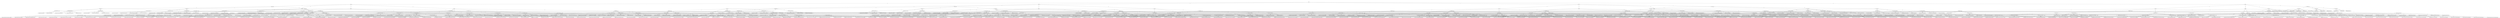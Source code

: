 digraph G {
 0[label="{}"];
 0 -> 1[label="a"];
 0 -> 2[label="b"];
 0 -> 3[label="c"];
 0 -> 4[label="d"];
 1[label="{[a]}"];
 1 -> 5[label="a"];
 1 -> 6[label="b"];
 1 -> 7[label="c"];
 1 -> 8[label="d"];
 2[label="{[b]}"];
 2 -> 9[label="a"];
 2 -> 10[label="b"];
 2 -> 11[label="c"];
 2 -> 12[label="d"];
 3[label="{[c]}"];
 3 -> 16[label="d"];
 3 -> 13[label="a"];
 3 -> 14[label="b"];
 3 -> 15[label="c"];
 4[label="{[d]}"];
 4 -> 17[label="a"];
 4 -> 18[label="b"];
 4 -> 19[label="c"];
 4 -> 20[label="d"];
 5[label="{[a, a]}"];
 5 -> 5[label="a"];
 5 -> 21[label="b"];
 5 -> 22[label="c"];
 5 -> 23[label="d"];
 6[label="{[a, b]}"];
 6 -> 24[label="a"];
 6 -> 25[label="b"];
 6 -> 26[label="c"];
 6 -> 27[label="d"];
 7[label="{[a, c]}"];
 7 -> 28[label="a"];
 7 -> 29[label="b"];
 7 -> 30[label="c"];
 7 -> 31[label="d"];
 8[label="{[a, d]}"];
 8 -> 32[label="a"];
 8 -> 33[label="b"];
 8 -> 34[label="c"];
 8 -> 35[label="d"];
 9[label="{[b, a]}"];
 9 -> 36[label="a"];
 9 -> 37[label="b"];
 9 -> 38[label="c"];
 9 -> 39[label="d"];
 10[label="{[b, b]}"];
 10 -> 40[label="a"];
 10 -> 41[label="c"];
 10 -> 10[label="b"];
 10 -> 42[label="d"];
 11[label="{[b, c]}"];
 11 -> 43[label="a"];
 11 -> 44[label="b"];
 11 -> 45[label="c"];
 11 -> 46[label="d"];
 12[label="{[b, d]}"];
 12 -> 48[label="b"];
 12 -> 49[label="c"];
 12 -> 50[label="d"];
 12 -> 47[label="a"];
 13[label="{[c, a]}"];
 13 -> 51[label="a"];
 13 -> 52[label="b"];
 13 -> 53[label="c"];
 13 -> 54[label="d"];
 14[label="{[c, b]}"];
 14 -> 55[label="a"];
 14 -> 56[label="b"];
 14 -> 57[label="c"];
 14 -> 58[label="d"];
 15[label="{[c, c]}"];
 15 -> 59[label="a"];
 15 -> 60[label="b"];
 15 -> 61[label="d"];
 15 -> 15[label="c"];
 16[label="{[c, d]}"];
 16 -> 64[label="c"];
 16 -> 65[label="d"];
 16 -> 62[label="a"];
 16 -> 63[label="b"];
 17[label="{[d, a]}"];
 17 -> 66[label="a"];
 17 -> 67[label="b"];
 17 -> 68[label="c"];
 17 -> 69[label="d"];
 18[label="{[d, b]}"];
 18 -> 70[label="a"];
 18 -> 71[label="b"];
 18 -> 72[label="c"];
 18 -> 73[label="d"];
 19[label="{[d, c]}"];
 19 -> 74[label="a"];
 19 -> 75[label="b"];
 19 -> 76[label="c"];
 19 -> 77[label="d"];
 20[label="{[d, d]}"];
 20 -> 80[label="c"];
 20 -> 20[label="d"];
 20 -> 78[label="a"];
 20 -> 79[label="b"];
 21[label="{[a, a],[a, b]}"];
 21 -> 81[label="b"];
 21 -> 82[label="c"];
 21 -> 83[label="d"];
 21 -> 24[label="a"];
 22[label="{[a, a],[a, c]}"];
 22 -> 84[label="b"];
 22 -> 85[label="c"];
 22 -> 86[label="d"];
 22 -> 28[label="a"];
 23[label="{[a, a],[a, d]}"];
 23 -> 32[label="a"];
 23 -> 87[label="b"];
 23 -> 88[label="c"];
 23 -> 89[label="d"];
 24[label="{[a, b],[a, a],[b, a]}"];
 24 -> 24[label="a"];
 24 -> 90[label="b"];
 24 -> 91[label="c"];
 24 -> 92[label="d"];
 25[label="{[a, b],[b, b]}"];
 25 -> 25[label="b"];
 25 -> 90[label="a"];
 25 -> 93[label="c"];
 25 -> 94[label="d"];
 26[label="{[a, b],[a, c],[b, c]}"];
 26 -> 96[label="b"];
 26 -> 97[label="c"];
 26 -> 98[label="d"];
 26 -> 95[label="a"];
 27[label="{[a, b],[a, d],[b, d]}"];
 27 -> 99[label="a"];
 27 -> 100[label="b"];
 27 -> 101[label="c"];
 27 -> 102[label="d"];
 28[label="{[a, c],[a, a],[c, a]}"];
 28 -> 103[label="b"];
 28 -> 104[label="c"];
 28 -> 105[label="d"];
 28 -> 28[label="a"];
 29[label="{[a, c],[a, b],[c, b]}"];
 29 -> 106[label="a"];
 29 -> 107[label="b"];
 29 -> 108[label="c"];
 29 -> 109[label="d"];
 30[label="{[a, c],[c, c]}"];
 30 -> 104[label="a"];
 30 -> 110[label="b"];
 30 -> 30[label="c"];
 30 -> 111[label="d"];
 31[label="{[a, c],[a, d],[c, d]}"];
 31 -> 112[label="a"];
 31 -> 113[label="b"];
 31 -> 114[label="c"];
 31 -> 115[label="d"];
 32[label="{[a, d],[a, a],[d, a]}"];
 32 -> 32[label="a"];
 32 -> 116[label="b"];
 32 -> 117[label="c"];
 32 -> 118[label="d"];
 33[label="{[a, d],[a, b],[d, b]}"];
 33 -> 119[label="a"];
 33 -> 120[label="b"];
 33 -> 121[label="c"];
 33 -> 122[label="d"];
 34[label="{[a, d],[a, c],[d, c]}"];
 34 -> 123[label="a"];
 34 -> 124[label="b"];
 34 -> 125[label="c"];
 34 -> 126[label="d"];
 35[label="{[a, d],[d, d]}"];
 35 -> 128[label="c"];
 35 -> 35[label="d"];
 35 -> 118[label="a"];
 35 -> 127[label="b"];
 36[label="{[b, a],[a, a]}"];
 36 -> 129[label="c"];
 36 -> 130[label="d"];
 36 -> 36[label="a"];
 36 -> 90[label="b"];
 37[label="{[b, a],[b, b],[a, b]}"];
 37 -> 131[label="c"];
 37 -> 132[label="d"];
 37 -> 37[label="b"];
 37 -> 90[label="a"];
 38[label="{[b, a],[b, c],[a, c]}"];
 38 -> 133[label="a"];
 38 -> 134[label="b"];
 38 -> 135[label="c"];
 38 -> 136[label="d"];
 39[label="{[b, a],[b, d],[a, d]}"];
 39 -> 137[label="a"];
 39 -> 138[label="b"];
 39 -> 139[label="c"];
 39 -> 140[label="d"];
 40[label="{[b, b],[b, a]}"];
 40 -> 37[label="b"];
 40 -> 141[label="a"];
 40 -> 142[label="c"];
 40 -> 143[label="d"];
 41[label="{[b, b],[b, c]}"];
 41 -> 144[label="a"];
 41 -> 145[label="c"];
 41 -> 146[label="d"];
 41 -> 44[label="b"];
 42[label="{[b, b],[b, d]}"];
 42 -> 48[label="b"];
 42 -> 147[label="a"];
 42 -> 148[label="c"];
 42 -> 149[label="d"];
 43[label="{[b, c],[b, a],[c, a]}"];
 43 -> 150[label="a"];
 43 -> 151[label="b"];
 43 -> 152[label="c"];
 43 -> 153[label="d"];
 44[label="{[b, c],[b, b],[c, b]}"];
 44 -> 154[label="a"];
 44 -> 155[label="c"];
 44 -> 44[label="b"];
 44 -> 156[label="d"];
 45[label="{[b, c],[c, c]}"];
 45 -> 155[label="b"];
 45 -> 157[label="a"];
 45 -> 45[label="c"];
 45 -> 158[label="d"];
 46[label="{[b, c],[b, d],[c, d]}"];
 46 -> 160[label="b"];
 46 -> 161[label="c"];
 46 -> 162[label="d"];
 46 -> 159[label="a"];
 47[label="{[b, d],[b, a],[d, a]}"];
 47 -> 163[label="a"];
 47 -> 164[label="b"];
 47 -> 165[label="c"];
 47 -> 166[label="d"];
 48[label="{[b, d],[b, b],[d, b]}"];
 48 -> 48[label="b"];
 48 -> 167[label="a"];
 48 -> 168[label="c"];
 48 -> 169[label="d"];
 49[label="{[b, d],[b, c],[d, c]}"];
 49 -> 170[label="a"];
 49 -> 171[label="b"];
 49 -> 172[label="c"];
 49 -> 173[label="d"];
 50[label="{[b, d],[d, d]}"];
 50 -> 50[label="d"];
 50 -> 169[label="b"];
 50 -> 174[label="a"];
 50 -> 175[label="c"];
 51[label="{[c, a],[a, a]}"];
 51 -> 176[label="b"];
 51 -> 177[label="d"];
 51 -> 51[label="a"];
 51 -> 104[label="c"];
 52[label="{[c, a],[c, b],[a, b]}"];
 52 -> 178[label="a"];
 52 -> 179[label="b"];
 52 -> 180[label="c"];
 52 -> 181[label="d"];
 53[label="{[c, a],[c, c],[a, c]}"];
 53 -> 53[label="c"];
 53 -> 182[label="b"];
 53 -> 183[label="d"];
 53 -> 104[label="a"];
 54[label="{[c, a],[c, d],[a, d]}"];
 54 -> 184[label="a"];
 54 -> 185[label="b"];
 54 -> 186[label="c"];
 54 -> 187[label="d"];
 55[label="{[c, b],[c, a],[b, a]}"];
 55 -> 188[label="a"];
 55 -> 189[label="b"];
 55 -> 190[label="c"];
 55 -> 191[label="d"];
 56[label="{[c, b],[b, b]}"];
 56 -> 192[label="a"];
 56 -> 193[label="d"];
 56 -> 56[label="b"];
 56 -> 155[label="c"];
 57[label="{[c, b],[c, c],[b, c]}"];
 57 -> 194[label="a"];
 57 -> 195[label="d"];
 57 -> 57[label="c"];
 57 -> 155[label="b"];
 58[label="{[c, b],[c, d],[b, d]}"];
 58 -> 196[label="a"];
 58 -> 197[label="b"];
 58 -> 198[label="c"];
 58 -> 199[label="d"];
 59[label="{[c, c],[c, a]}"];
 59 -> 53[label="c"];
 59 -> 200[label="a"];
 59 -> 201[label="b"];
 59 -> 202[label="d"];
 60[label="{[c, c],[c, b]}"];
 60 -> 57[label="c"];
 60 -> 203[label="a"];
 60 -> 204[label="b"];
 60 -> 205[label="d"];
 61[label="{[c, c],[c, d]}"];
 61 -> 64[label="c"];
 61 -> 208[label="d"];
 61 -> 206[label="a"];
 61 -> 207[label="b"];
 62[label="{[c, d],[c, a],[d, a]}"];
 62 -> 209[label="a"];
 62 -> 210[label="b"];
 62 -> 211[label="c"];
 62 -> 212[label="d"];
 63[label="{[c, d],[c, b],[d, b]}"];
 63 -> 213[label="a"];
 63 -> 214[label="b"];
 63 -> 215[label="c"];
 63 -> 216[label="d"];
 64[label="{[c, d],[c, c],[d, c]}"];
 64 -> 64[label="c"];
 64 -> 217[label="a"];
 64 -> 218[label="b"];
 64 -> 219[label="d"];
 65[label="{[c, d],[d, d]}"];
 65 -> 65[label="d"];
 65 -> 219[label="c"];
 65 -> 220[label="a"];
 65 -> 221[label="b"];
 66[label="{[d, a],[a, a]}"];
 66 -> 66[label="a"];
 66 -> 118[label="d"];
 66 -> 222[label="b"];
 66 -> 223[label="c"];
 67[label="{[d, a],[d, b],[a, b]}"];
 67 -> 224[label="a"];
 67 -> 225[label="b"];
 67 -> 226[label="c"];
 67 -> 227[label="d"];
 68[label="{[d, a],[d, c],[a, c]}"];
 68 -> 228[label="a"];
 68 -> 229[label="b"];
 68 -> 230[label="c"];
 68 -> 231[label="d"];
 69[label="{[d, a],[d, d],[a, d]}"];
 69 -> 69[label="d"];
 69 -> 118[label="a"];
 69 -> 232[label="b"];
 69 -> 233[label="c"];
 70[label="{[d, b],[d, a],[b, a]}"];
 70 -> 234[label="a"];
 70 -> 235[label="b"];
 70 -> 236[label="c"];
 70 -> 237[label="d"];
 71[label="{[d, b],[b, b]}"];
 71 -> 71[label="b"];
 71 -> 169[label="d"];
 71 -> 238[label="a"];
 71 -> 239[label="c"];
 72[label="{[d, b],[d, c],[b, c]}"];
 72 -> 240[label="a"];
 72 -> 241[label="b"];
 72 -> 242[label="c"];
 72 -> 243[label="d"];
 73[label="{[d, b],[d, d],[b, d]}"];
 73 -> 244[label="a"];
 73 -> 245[label="c"];
 73 -> 169[label="b"];
 73 -> 73[label="d"];
 74[label="{[d, c],[d, a],[c, a]}"];
 74 -> 246[label="a"];
 74 -> 247[label="b"];
 74 -> 248[label="c"];
 74 -> 249[label="d"];
 75[label="{[d, c],[d, b],[c, b]}"];
 75 -> 250[label="a"];
 75 -> 251[label="b"];
 75 -> 252[label="c"];
 75 -> 253[label="d"];
 76[label="{[d, c],[c, c]}"];
 76 -> 219[label="d"];
 76 -> 76[label="c"];
 76 -> 254[label="a"];
 76 -> 255[label="b"];
 77[label="{[d, c],[d, d],[c, d]}"];
 77 -> 256[label="a"];
 77 -> 257[label="b"];
 77 -> 219[label="c"];
 77 -> 77[label="d"];
 78[label="{[d, d],[d, a]}"];
 78 -> 258[label="a"];
 78 -> 259[label="b"];
 78 -> 260[label="c"];
 78 -> 69[label="d"];
 79[label="{[d, d],[d, b]}"];
 79 -> 261[label="a"];
 79 -> 262[label="b"];
 79 -> 263[label="c"];
 79 -> 73[label="d"];
 80[label="{[d, d],[d, c]}"];
 80 -> 264[label="a"];
 80 -> 265[label="b"];
 80 -> 266[label="c"];
 80 -> 77[label="d"];
 81[label="{[a, a],[a, b],[b, b]}"];
 81 -> 81[label="b"];
 81 -> 90[label="a"];
 81 -> 267[label="c"];
 81 -> 268[label="d"];
 82[label="{[a, a],[a, b],[a, c],[b, c]}"];
 82 -> 269[label="b"];
 82 -> 270[label="c"];
 82 -> 95[label="a"];
 82 -> 271[label="d"];
 83[label="{[a, a],[a, b],[a, d],[b, d]}"];
 83 -> 272[label="b"];
 83 -> 273[label="c"];
 83 -> 274[label="d"];
 83 -> 99[label="a"];
 84[label="{[a, a],[a, c],[a, b],[c, b]}"];
 84 -> 275[label="b"];
 84 -> 276[label="c"];
 84 -> 277[label="d"];
 84 -> 106[label="a"];
 85[label="{[a, a],[a, c],[c, c]}"];
 85 -> 85[label="c"];
 85 -> 278[label="b"];
 85 -> 279[label="d"];
 85 -> 104[label="a"];
 86[label="{[a, a],[a, c],[a, d],[c, d]}"];
 86 -> 112[label="a"];
 86 -> 280[label="b"];
 86 -> 281[label="c"];
 86 -> 282[label="d"];
 87[label="{[a, a],[a, d],[a, b],[d, b]}"];
 87 -> 119[label="a"];
 87 -> 283[label="b"];
 87 -> 284[label="c"];
 87 -> 285[label="d"];
 88[label="{[a, a],[a, d],[a, c],[d, c]}"];
 88 -> 288[label="d"];
 88 -> 123[label="a"];
 88 -> 286[label="b"];
 88 -> 287[label="c"];
 89[label="{[a, a],[a, d],[d, d]}"];
 89 -> 289[label="b"];
 89 -> 290[label="c"];
 89 -> 118[label="a"];
 89 -> 89[label="d"];
 90[label="{[a, b],[a, a],[b, a],[b, b]}"];
 90 -> 291[label="c"];
 90 -> 292[label="d"];
 90 -> 90[label="a,b"];
 91[label="{[a, b],[a, a],[a, c],[b, a],[b, c]}"];
 91 -> 293[label="b"];
 91 -> 294[label="c"];
 91 -> 295[label="d"];
 91 -> 95[label="a"];
 92[label="{[a, b],[a, a],[a, d],[b, a],[b, d]}"];
 92 -> 99[label="a"];
 92 -> 296[label="b"];
 92 -> 297[label="c"];
 92 -> 298[label="d"];
 93[label="{[a, b],[a, c],[b, b],[b, c]}"];
 93 -> 96[label="b"];
 93 -> 299[label="a"];
 93 -> 300[label="c"];
 93 -> 301[label="d"];
 94[label="{[a, b],[a, d],[b, b],[b, d]}"];
 94 -> 304[label="d"];
 94 -> 100[label="b"];
 94 -> 302[label="a"];
 94 -> 303[label="c"];
 95[label="{[a, b],[a, c],[a, a],[b, c],[b, a],[c, a]}"];
 95 -> 305[label="b"];
 95 -> 306[label="c"];
 95 -> 307[label="d"];
 95 -> 95[label="a"];
 96[label="{[a, b],[a, c],[b, c],[b, b],[c, b]}"];
 96 -> 96[label="b"];
 96 -> 305[label="a"];
 96 -> 308[label="c"];
 96 -> 309[label="d"];
 97[label="{[a, b],[a, c],[b, c],[c, c]}"];
 97 -> 97[label="c"];
 97 -> 306[label="a"];
 97 -> 308[label="b"];
 97 -> 310[label="d"];
 98[label="{[a, b],[a, c],[a, d],[b, c],[b, d],[c, d]}"];
 98 -> 311[label="a"];
 98 -> 312[label="b"];
 98 -> 313[label="c"];
 98 -> 314[label="d"];
 99[label="{[a, b],[a, d],[a, a],[b, d],[b, a],[d, a]}"];
 99 -> 99[label="a"];
 99 -> 315[label="b"];
 99 -> 316[label="c"];
 99 -> 317[label="d"];
 100[label="{[a, b],[a, d],[b, d],[b, b],[d, b]}"];
 100 -> 100[label="b"];
 100 -> 315[label="a"];
 100 -> 318[label="c"];
 100 -> 319[label="d"];
 101[label="{[a, b],[a, d],[a, c],[b, d],[b, c],[d, c]}"];
 101 -> 320[label="a"];
 101 -> 321[label="b"];
 101 -> 322[label="c"];
 101 -> 323[label="d"];
 102[label="{[a, b],[a, d],[b, d],[d, d]}"];
 102 -> 324[label="c"];
 102 -> 102[label="d"];
 102 -> 317[label="a"];
 102 -> 319[label="b"];
 103[label="{[a, c],[a, a],[a, b],[c, a],[c, b]}"];
 103 -> 325[label="b"];
 103 -> 326[label="c"];
 103 -> 327[label="d"];
 103 -> 106[label="a"];
 104[label="{[a, c],[a, a],[c, a],[c, c]}"];
 104 -> 104[label="a,c"];
 104 -> 328[label="b"];
 104 -> 329[label="d"];
 105[label="{[a, c],[a, a],[a, d],[c, a],[c, d]}"];
 105 -> 112[label="a"];
 105 -> 330[label="b"];
 105 -> 331[label="c"];
 105 -> 332[label="d"];
 106[label="{[a, c],[a, b],[a, a],[c, b],[c, a],[b, a]}"];
 106 -> 106[label="a"];
 106 -> 333[label="b"];
 106 -> 334[label="c"];
 106 -> 335[label="d"];
 107[label="{[a, c],[a, b],[c, b],[b, b]}"];
 107 -> 336[label="d"];
 107 -> 308[label="c"];
 107 -> 107[label="b"];
 107 -> 333[label="a"];
 108[label="{[a, c],[a, b],[c, b],[c, c],[b, c]}"];
 108 -> 337[label="d"];
 108 -> 308[label="b"];
 108 -> 108[label="c"];
 108 -> 334[label="a"];
 109[label="{[a, c],[a, b],[a, d],[c, b],[c, d],[b, d]}"];
 109 -> 338[label="a"];
 109 -> 339[label="b"];
 109 -> 340[label="c"];
 109 -> 341[label="d"];
 110[label="{[a, c],[a, b],[c, c],[c, b]}"];
 110 -> 342[label="a"];
 110 -> 343[label="b"];
 110 -> 344[label="d"];
 110 -> 108[label="c"];
 111[label="{[a, c],[a, d],[c, c],[c, d]}"];
 111 -> 114[label="c"];
 111 -> 345[label="a"];
 111 -> 346[label="b"];
 111 -> 347[label="d"];
 112[label="{[a, c],[a, d],[a, a],[c, d],[c, a],[d, a]}"];
 112 -> 112[label="a"];
 112 -> 348[label="b"];
 112 -> 349[label="c"];
 112 -> 350[label="d"];
 113[label="{[a, c],[a, d],[a, b],[c, d],[c, b],[d, b]}"];
 113 -> 352[label="b"];
 113 -> 353[label="c"];
 113 -> 354[label="d"];
 113 -> 351[label="a"];
 114[label="{[a, c],[a, d],[c, d],[c, c],[d, c]}"];
 114 -> 114[label="c"];
 114 -> 355[label="b"];
 114 -> 356[label="d"];
 114 -> 349[label="a"];
 115[label="{[a, c],[a, d],[c, d],[d, d]}"];
 115 -> 115[label="d"];
 115 -> 356[label="c"];
 115 -> 357[label="b"];
 115 -> 350[label="a"];
 116[label="{[a, d],[a, a],[a, b],[d, a],[d, b]}"];
 116 -> 358[label="b"];
 116 -> 119[label="a"];
 116 -> 359[label="c"];
 116 -> 360[label="d"];
 117[label="{[a, d],[a, a],[a, c],[d, a],[d, c]}"];
 117 -> 361[label="b"];
 117 -> 362[label="c"];
 117 -> 123[label="a"];
 117 -> 363[label="d"];
 118[label="{[a, d],[a, a],[d, a],[d, d]}"];
 118 -> 118[label="a,d"];
 118 -> 364[label="b"];
 118 -> 365[label="c"];
 119[label="{[a, d],[a, b],[a, a],[d, b],[d, a],[b, a]}"];
 119 -> 368[label="d"];
 119 -> 119[label="a"];
 119 -> 366[label="b"];
 119 -> 367[label="c"];
 120[label="{[a, d],[a, b],[d, b],[b, b]}"];
 120 -> 369[label="c"];
 120 -> 120[label="b"];
 120 -> 366[label="a"];
 120 -> 319[label="d"];
 121[label="{[a, d],[a, b],[a, c],[d, b],[d, c],[b, c]}"];
 121 -> 370[label="a"];
 121 -> 371[label="b"];
 121 -> 372[label="c"];
 121 -> 373[label="d"];
 122[label="{[a, d],[a, b],[d, b],[d, d],[b, d]}"];
 122 -> 368[label="a"];
 122 -> 374[label="c"];
 122 -> 122[label="d"];
 122 -> 319[label="b"];
 123[label="{[a, d],[a, c],[a, a],[d, c],[d, a],[c, a]}"];
 123 -> 375[label="b"];
 123 -> 376[label="c"];
 123 -> 377[label="d"];
 123 -> 123[label="a"];
 124[label="{[a, d],[a, c],[a, b],[d, c],[d, b],[c, b]}"];
 124 -> 378[label="a"];
 124 -> 379[label="b"];
 124 -> 380[label="c"];
 124 -> 381[label="d"];
 125[label="{[a, d],[a, c],[d, c],[c, c]}"];
 125 -> 356[label="d"];
 125 -> 376[label="a"];
 125 -> 125[label="c"];
 125 -> 382[label="b"];
 126[label="{[a, d],[a, c],[d, c],[d, d],[c, d]}"];
 126 -> 356[label="c"];
 126 -> 377[label="a"];
 126 -> 126[label="d"];
 126 -> 383[label="b"];
 127[label="{[a, d],[a, b],[d, d],[d, b]}"];
 127 -> 384[label="a"];
 127 -> 385[label="b"];
 127 -> 386[label="c"];
 127 -> 122[label="d"];
 128[label="{[a, d],[a, c],[d, d],[d, c]}"];
 128 -> 387[label="a"];
 128 -> 388[label="b"];
 128 -> 389[label="c"];
 128 -> 126[label="d"];
 129[label="{[b, a],[b, c],[a, a],[a, c]}"];
 129 -> 133[label="a"];
 129 -> 293[label="b"];
 129 -> 390[label="c"];
 129 -> 391[label="d"];
 130[label="{[b, a],[b, d],[a, a],[a, d]}"];
 130 -> 296[label="b"];
 130 -> 392[label="c"];
 130 -> 137[label="a"];
 130 -> 393[label="d"];
 131[label="{[b, a],[b, b],[b, c],[a, b],[a, c]}"];
 131 -> 134[label="b"];
 131 -> 394[label="c"];
 131 -> 299[label="a"];
 131 -> 395[label="d"];
 132[label="{[b, a],[b, b],[b, d],[a, b],[a, d]}"];
 132 -> 138[label="b"];
 132 -> 396[label="c"];
 132 -> 397[label="d"];
 132 -> 302[label="a"];
 133[label="{[b, a],[b, c],[a, c],[a, a],[c, a]}"];
 133 -> 305[label="b"];
 133 -> 133[label="a"];
 133 -> 398[label="c"];
 133 -> 399[label="d"];
 134[label="{[b, a],[b, c],[b, b],[a, c],[a, b],[c, b]}"];
 134 -> 400[label="c"];
 134 -> 305[label="a"];
 134 -> 401[label="d"];
 134 -> 134[label="b"];
 135[label="{[b, a],[b, c],[a, c],[c, c]}"];
 135 -> 400[label="b"];
 135 -> 402[label="d"];
 135 -> 135[label="c"];
 135 -> 398[label="a"];
 136[label="{[b, a],[b, c],[b, d],[a, c],[a, d],[c, d]}"];
 136 -> 403[label="a"];
 136 -> 404[label="b"];
 136 -> 405[label="c"];
 136 -> 406[label="d"];
 137[label="{[b, a],[b, d],[a, d],[a, a],[d, a]}"];
 137 -> 407[label="c"];
 137 -> 408[label="d"];
 137 -> 137[label="a"];
 137 -> 315[label="b"];
 138[label="{[b, a],[b, d],[b, b],[a, d],[a, b],[d, b]}"];
 138 -> 409[label="c"];
 138 -> 138[label="b"];
 138 -> 410[label="d"];
 138 -> 315[label="a"];
 139[label="{[b, a],[b, d],[b, c],[a, d],[a, c],[d, c]}"];
 139 -> 411[label="a"];
 139 -> 412[label="b"];
 139 -> 413[label="c"];
 139 -> 414[label="d"];
 140[label="{[b, a],[b, d],[a, d],[d, d]}"];
 140 -> 408[label="a"];
 140 -> 410[label="b"];
 140 -> 140[label="d"];
 140 -> 415[label="c"];
 141[label="{[b, b],[b, a],[a, a]}"];
 141 -> 416[label="c"];
 141 -> 417[label="d"];
 141 -> 90[label="b"];
 141 -> 141[label="a"];
 142[label="{[b, b],[b, a],[b, c],[a, c]}"];
 142 -> 418[label="a"];
 142 -> 419[label="c"];
 142 -> 420[label="d"];
 142 -> 134[label="b"];
 143[label="{[b, b],[b, a],[b, d],[a, d]}"];
 143 -> 421[label="a"];
 143 -> 422[label="c"];
 143 -> 423[label="d"];
 143 -> 138[label="b"];
 144[label="{[b, b],[b, c],[b, a],[c, a]}"];
 144 -> 151[label="b"];
 144 -> 424[label="a"];
 144 -> 425[label="c"];
 144 -> 426[label="d"];
 145[label="{[b, b],[b, c],[c, c]}"];
 145 -> 145[label="c"];
 145 -> 427[label="a"];
 145 -> 155[label="b"];
 145 -> 428[label="d"];
 146[label="{[b, b],[b, c],[b, d],[c, d]}"];
 146 -> 160[label="b"];
 146 -> 429[label="a"];
 146 -> 430[label="c"];
 146 -> 431[label="d"];
 147[label="{[b, b],[b, d],[b, a],[d, a]}"];
 147 -> 432[label="a"];
 147 -> 433[label="c"];
 147 -> 434[label="d"];
 147 -> 164[label="b"];
 148[label="{[b, b],[b, d],[b, c],[d, c]}"];
 148 -> 435[label="a"];
 148 -> 436[label="c"];
 148 -> 437[label="d"];
 148 -> 171[label="b"];
 149[label="{[b, b],[b, d],[d, d]}"];
 149 -> 149[label="d"];
 149 -> 438[label="a"];
 149 -> 439[label="c"];
 149 -> 169[label="b"];
 150[label="{[b, c],[b, a],[c, a],[a, a]}"];
 150 -> 150[label="a"];
 150 -> 440[label="b"];
 150 -> 441[label="d"];
 150 -> 398[label="c"];
 151[label="{[b, c],[b, a],[b, b],[c, a],[c, b],[a, b]}"];
 151 -> 151[label="b"];
 151 -> 440[label="a"];
 151 -> 442[label="c"];
 151 -> 443[label="d"];
 152[label="{[b, c],[b, a],[c, a],[c, c],[a, c]}"];
 152 -> 152[label="c"];
 152 -> 442[label="b"];
 152 -> 444[label="d"];
 152 -> 398[label="a"];
 153[label="{[b, c],[b, a],[b, d],[c, a],[c, d],[a, d]}"];
 153 -> 448[label="d"];
 153 -> 445[label="a"];
 153 -> 446[label="b"];
 153 -> 447[label="c"];
 154[label="{[b, c],[b, b],[b, a],[c, b],[c, a]}"];
 154 -> 449[label="a"];
 154 -> 450[label="c"];
 154 -> 451[label="d"];
 154 -> 151[label="b"];
 155[label="{[b, c],[b, b],[c, b],[c, c]}"];
 155 -> 452[label="a"];
 155 -> 453[label="d"];
 155 -> 155[label="b,c"];
 156[label="{[b, c],[b, b],[b, d],[c, b],[c, d]}"];
 156 -> 160[label="b"];
 156 -> 454[label="a"];
 156 -> 455[label="c"];
 156 -> 456[label="d"];
 157[label="{[b, c],[b, a],[c, c],[c, a]}"];
 157 -> 152[label="c"];
 157 -> 457[label="a"];
 157 -> 458[label="b"];
 157 -> 459[label="d"];
 158[label="{[b, c],[b, d],[c, c],[c, d]}"];
 158 -> 161[label="c"];
 158 -> 460[label="a"];
 158 -> 461[label="b"];
 158 -> 462[label="d"];
 159[label="{[b, c],[b, d],[b, a],[c, d],[c, a],[d, a]}"];
 159 -> 464[label="b"];
 159 -> 465[label="c"];
 159 -> 466[label="d"];
 159 -> 463[label="a"];
 160[label="{[b, c],[b, d],[b, b],[c, d],[c, b],[d, b]}"];
 160 -> 160[label="b"];
 160 -> 467[label="a"];
 160 -> 468[label="c"];
 160 -> 469[label="d"];
 161[label="{[b, c],[b, d],[c, d],[c, c],[d, c]}"];
 161 -> 161[label="c"];
 161 -> 468[label="b"];
 161 -> 470[label="a"];
 161 -> 471[label="d"];
 162[label="{[b, c],[b, d],[c, d],[d, d]}"];
 162 -> 162[label="d"];
 162 -> 469[label="b"];
 162 -> 471[label="c"];
 162 -> 472[label="a"];
 163[label="{[b, d],[b, a],[d, a],[a, a]}"];
 163 -> 163[label="a"];
 163 -> 408[label="d"];
 163 -> 473[label="b"];
 163 -> 474[label="c"];
 164[label="{[b, d],[b, a],[b, b],[d, a],[d, b],[a, b]}"];
 164 -> 164[label="b"];
 164 -> 473[label="a"];
 164 -> 475[label="c"];
 164 -> 476[label="d"];
 165[label="{[b, d],[b, a],[b, c],[d, a],[d, c],[a, c]}"];
 165 -> 480[label="d"];
 165 -> 477[label="a"];
 165 -> 478[label="b"];
 165 -> 479[label="c"];
 166[label="{[b, d],[b, a],[d, a],[d, d],[a, d]}"];
 166 -> 481[label="c"];
 166 -> 166[label="d"];
 166 -> 408[label="a"];
 166 -> 476[label="b"];
 167[label="{[b, d],[b, b],[b, a],[d, b],[d, a]}"];
 167 -> 482[label="a"];
 167 -> 483[label="c"];
 167 -> 164[label="b"];
 167 -> 484[label="d"];
 168[label="{[b, d],[b, b],[b, c],[d, b],[d, c]}"];
 168 -> 485[label="a"];
 168 -> 486[label="c"];
 168 -> 487[label="d"];
 168 -> 171[label="b"];
 169[label="{[b, d],[b, b],[d, b],[d, d]}"];
 169 -> 488[label="a"];
 169 -> 169[label="b,d"];
 169 -> 489[label="c"];
 170[label="{[b, d],[b, c],[b, a],[d, c],[d, a],[c, a]}"];
 170 -> 490[label="a"];
 170 -> 491[label="b"];
 170 -> 492[label="c"];
 170 -> 493[label="d"];
 171[label="{[b, d],[b, c],[b, b],[d, c],[d, b],[c, b]}"];
 171 -> 496[label="d"];
 171 -> 171[label="b"];
 171 -> 494[label="a"];
 171 -> 495[label="c"];
 172[label="{[b, d],[b, c],[d, c],[c, c]}"];
 172 -> 497[label="a"];
 172 -> 471[label="d"];
 172 -> 172[label="c"];
 172 -> 495[label="b"];
 173[label="{[b, d],[b, c],[d, c],[d, d],[c, d]}"];
 173 -> 496[label="b"];
 173 -> 498[label="a"];
 173 -> 471[label="c"];
 173 -> 173[label="d"];
 174[label="{[b, d],[b, a],[d, d],[d, a]}"];
 174 -> 499[label="a"];
 174 -> 500[label="b"];
 174 -> 501[label="c"];
 174 -> 166[label="d"];
 175[label="{[b, d],[b, c],[d, d],[d, c]}"];
 175 -> 502[label="a"];
 175 -> 503[label="b"];
 175 -> 504[label="c"];
 175 -> 173[label="d"];
 176[label="{[c, a],[c, b],[a, a],[a, b]}"];
 176 -> 178[label="a"];
 176 -> 326[label="c"];
 176 -> 505[label="b"];
 176 -> 506[label="d"];
 177[label="{[c, a],[c, d],[a, a],[a, d]}"];
 177 -> 184[label="a"];
 177 -> 507[label="b"];
 177 -> 331[label="c"];
 177 -> 508[label="d"];
 178[label="{[c, a],[c, b],[a, b],[a, a],[b, a]}"];
 178 -> 178[label="a"];
 178 -> 509[label="b"];
 178 -> 334[label="c"];
 178 -> 510[label="d"];
 179[label="{[c, a],[c, b],[a, b],[b, b]}"];
 179 -> 512[label="d"];
 179 -> 179[label="b"];
 179 -> 509[label="a"];
 179 -> 511[label="c"];
 180[label="{[c, a],[c, b],[c, c],[a, b],[a, c],[b, c]}"];
 180 -> 513[label="d"];
 180 -> 180[label="c"];
 180 -> 334[label="a"];
 180 -> 511[label="b"];
 181[label="{[c, a],[c, b],[c, d],[a, b],[a, d],[b, d]}"];
 181 -> 514[label="a"];
 181 -> 515[label="b"];
 181 -> 516[label="c"];
 181 -> 517[label="d"];
 182[label="{[c, a],[c, c],[c, b],[a, c],[a, b]}"];
 182 -> 180[label="c"];
 182 -> 342[label="a"];
 182 -> 518[label="b"];
 182 -> 519[label="d"];
 183[label="{[c, a],[c, c],[c, d],[a, c],[a, d]}"];
 183 -> 520[label="b"];
 183 -> 345[label="a"];
 183 -> 521[label="d"];
 183 -> 186[label="c"];
 184[label="{[c, a],[c, d],[a, d],[a, a],[d, a]}"];
 184 -> 184[label="a"];
 184 -> 522[label="b"];
 184 -> 523[label="d"];
 184 -> 349[label="c"];
 185[label="{[c, a],[c, d],[c, b],[a, d],[a, b],[d, b]}"];
 185 -> 524[label="a"];
 185 -> 525[label="b"];
 185 -> 526[label="c"];
 185 -> 527[label="d"];
 186[label="{[c, a],[c, d],[c, c],[a, d],[a, c],[d, c]}"];
 186 -> 528[label="b"];
 186 -> 529[label="d"];
 186 -> 186[label="c"];
 186 -> 349[label="a"];
 187[label="{[c, a],[c, d],[a, d],[d, d]}"];
 187 -> 529[label="c"];
 187 -> 530[label="b"];
 187 -> 523[label="a"];
 187 -> 187[label="d"];
 188[label="{[c, b],[c, a],[b, a],[a, a]}"];
 188 -> 531[label="c"];
 188 -> 532[label="d"];
 188 -> 188[label="a"];
 188 -> 509[label="b"];
 189[label="{[c, b],[c, a],[b, a],[b, b],[a, b]}"];
 189 -> 533[label="d"];
 189 -> 442[label="c"];
 189 -> 509[label="a"];
 189 -> 189[label="b"];
 190[label="{[c, b],[c, a],[c, c],[b, a],[b, c],[a, c]}"];
 190 -> 531[label="a"];
 190 -> 534[label="d"];
 190 -> 442[label="b"];
 190 -> 190[label="c"];
 191[label="{[c, b],[c, a],[c, d],[b, a],[b, d],[a, d]}"];
 191 -> 535[label="a"];
 191 -> 536[label="b"];
 191 -> 537[label="c"];
 191 -> 538[label="d"];
 192[label="{[c, b],[c, a],[b, b],[b, a]}"];
 192 -> 450[label="c"];
 192 -> 539[label="a"];
 192 -> 540[label="d"];
 192 -> 189[label="b"];
 193[label="{[c, b],[c, d],[b, b],[b, d]}"];
 193 -> 197[label="b"];
 193 -> 455[label="c"];
 193 -> 541[label="a"];
 193 -> 542[label="d"];
 194[label="{[c, b],[c, c],[c, a],[b, c],[b, a]}"];
 194 -> 544[label="d"];
 194 -> 458[label="b"];
 194 -> 190[label="c"];
 194 -> 543[label="a"];
 195[label="{[c, b],[c, c],[c, d],[b, c],[b, d]}"];
 195 -> 545[label="a"];
 195 -> 546[label="d"];
 195 -> 198[label="c"];
 195 -> 461[label="b"];
 196[label="{[c, b],[c, d],[c, a],[b, d],[b, a],[d, a]}"];
 196 -> 547[label="a"];
 196 -> 548[label="b"];
 196 -> 549[label="c"];
 196 -> 550[label="d"];
 197[label="{[c, b],[c, d],[b, d],[b, b],[d, b]}"];
 197 -> 468[label="c"];
 197 -> 197[label="b"];
 197 -> 551[label="a"];
 197 -> 552[label="d"];
 198[label="{[c, b],[c, d],[c, c],[b, d],[b, c],[d, c]}"];
 198 -> 468[label="b"];
 198 -> 198[label="c"];
 198 -> 553[label="a"];
 198 -> 554[label="d"];
 199[label="{[c, b],[c, d],[b, d],[d, d]}"];
 199 -> 199[label="d"];
 199 -> 552[label="b"];
 199 -> 554[label="c"];
 199 -> 555[label="a"];
 200[label="{[c, c],[c, a],[a, a]}"];
 200 -> 200[label="a"];
 200 -> 104[label="c"];
 200 -> 556[label="b"];
 200 -> 557[label="d"];
 201[label="{[c, c],[c, a],[c, b],[a, b]}"];
 201 -> 560[label="d"];
 201 -> 180[label="c"];
 201 -> 558[label="a"];
 201 -> 559[label="b"];
 202[label="{[c, c],[c, a],[c, d],[a, d]}"];
 202 -> 561[label="a"];
 202 -> 562[label="b"];
 202 -> 563[label="d"];
 202 -> 186[label="c"];
 203[label="{[c, c],[c, b],[c, a],[b, a]}"];
 203 -> 564[label="a"];
 203 -> 565[label="b"];
 203 -> 566[label="d"];
 203 -> 190[label="c"];
 204[label="{[c, c],[c, b],[b, b]}"];
 204 -> 567[label="a"];
 204 -> 568[label="d"];
 204 -> 155[label="c"];
 204 -> 204[label="b"];
 205[label="{[c, c],[c, b],[c, d],[b, d]}"];
 205 -> 198[label="c"];
 205 -> 569[label="a"];
 205 -> 570[label="b"];
 205 -> 571[label="d"];
 206[label="{[c, c],[c, d],[c, a],[d, a]}"];
 206 -> 211[label="c"];
 206 -> 572[label="a"];
 206 -> 573[label="b"];
 206 -> 574[label="d"];
 207[label="{[c, c],[c, d],[c, b],[d, b]}"];
 207 -> 576[label="b"];
 207 -> 577[label="d"];
 207 -> 215[label="c"];
 207 -> 575[label="a"];
 208[label="{[c, c],[c, d],[d, d]}"];
 208 -> 208[label="d"];
 208 -> 578[label="a"];
 208 -> 579[label="b"];
 208 -> 219[label="c"];
 209[label="{[c, d],[c, a],[d, a],[a, a]}"];
 209 -> 209[label="a"];
 209 -> 580[label="b"];
 209 -> 581[label="c"];
 209 -> 523[label="d"];
 210[label="{[c, d],[c, a],[c, b],[d, a],[d, b],[a, b]}"];
 210 -> 582[label="a"];
 210 -> 583[label="b"];
 210 -> 584[label="c"];
 210 -> 585[label="d"];
 211[label="{[c, d],[c, a],[c, c],[d, a],[d, c],[a, c]}"];
 211 -> 211[label="c"];
 211 -> 581[label="a"];
 211 -> 586[label="b"];
 211 -> 587[label="d"];
 212[label="{[c, d],[c, a],[d, a],[d, d],[a, d]}"];
 212 -> 212[label="d"];
 212 -> 523[label="a"];
 212 -> 587[label="c"];
 212 -> 588[label="b"];
 213[label="{[c, d],[c, b],[c, a],[d, b],[d, a],[b, a]}"];
 213 -> 592[label="d"];
 213 -> 589[label="a"];
 213 -> 590[label="b"];
 213 -> 591[label="c"];
 214[label="{[c, d],[c, b],[d, b],[b, b]}"];
 214 -> 593[label="a"];
 214 -> 594[label="c"];
 214 -> 214[label="b"];
 214 -> 552[label="d"];
 215[label="{[c, d],[c, b],[c, c],[d, b],[d, c],[b, c]}"];
 215 -> 594[label="b"];
 215 -> 595[label="a"];
 215 -> 596[label="d"];
 215 -> 215[label="c"];
 216[label="{[c, d],[c, b],[d, b],[d, d],[b, d]}"];
 216 -> 596[label="c"];
 216 -> 597[label="a"];
 216 -> 552[label="b"];
 216 -> 216[label="d"];
 217[label="{[c, d],[c, c],[c, a],[d, c],[d, a]}"];
 217 -> 211[label="c"];
 217 -> 598[label="a"];
 217 -> 599[label="b"];
 217 -> 600[label="d"];
 218[label="{[c, d],[c, c],[c, b],[d, c],[d, b]}"];
 218 -> 215[label="c"];
 218 -> 601[label="a"];
 218 -> 602[label="b"];
 218 -> 603[label="d"];
 219[label="{[c, d],[c, c],[d, c],[d, d]}"];
 219 -> 219[label="c,d"];
 219 -> 604[label="a"];
 219 -> 605[label="b"];
 220[label="{[c, d],[c, a],[d, d],[d, a]}"];
 220 -> 608[label="c"];
 220 -> 212[label="d"];
 220 -> 606[label="a"];
 220 -> 607[label="b"];
 221[label="{[c, d],[c, b],[d, d],[d, b]}"];
 221 -> 609[label="a"];
 221 -> 610[label="b"];
 221 -> 611[label="c"];
 221 -> 216[label="d"];
 222[label="{[d, a],[d, b],[a, a],[a, b]}"];
 222 -> 224[label="a"];
 222 -> 612[label="b"];
 222 -> 613[label="c"];
 222 -> 360[label="d"];
 223[label="{[d, a],[d, c],[a, a],[a, c]}"];
 223 -> 228[label="a"];
 223 -> 614[label="b"];
 223 -> 615[label="c"];
 223 -> 363[label="d"];
 224[label="{[d, a],[d, b],[a, b],[a, a],[b, a]}"];
 224 -> 224[label="a"];
 224 -> 368[label="d"];
 224 -> 616[label="b"];
 224 -> 617[label="c"];
 225[label="{[d, a],[d, b],[a, b],[b, b]}"];
 225 -> 225[label="b"];
 225 -> 616[label="a"];
 225 -> 618[label="c"];
 225 -> 619[label="d"];
 226[label="{[d, a],[d, b],[d, c],[a, b],[a, c],[b, c]}"];
 226 -> 620[label="a"];
 226 -> 621[label="b"];
 226 -> 622[label="c"];
 226 -> 623[label="d"];
 227[label="{[d, a],[d, b],[d, d],[a, b],[a, d],[b, d]}"];
 227 -> 368[label="a"];
 227 -> 624[label="c"];
 227 -> 227[label="d"];
 227 -> 619[label="b"];
 228[label="{[d, a],[d, c],[a, c],[a, a],[c, a]}"];
 228 -> 625[label="b"];
 228 -> 626[label="c"];
 228 -> 228[label="a"];
 228 -> 377[label="d"];
 229[label="{[d, a],[d, c],[d, b],[a, c],[a, b],[c, b]}"];
 229 -> 627[label="a"];
 229 -> 628[label="b"];
 229 -> 629[label="c"];
 229 -> 630[label="d"];
 230[label="{[d, a],[d, c],[a, c],[c, c]}"];
 230 -> 626[label="a"];
 230 -> 230[label="c"];
 230 -> 631[label="b"];
 230 -> 632[label="d"];
 231[label="{[d, a],[d, c],[d, d],[a, c],[a, d],[c, d]}"];
 231 -> 231[label="d"];
 231 -> 632[label="c"];
 231 -> 377[label="a"];
 231 -> 633[label="b"];
 232[label="{[d, a],[d, d],[d, b],[a, d],[a, b]}"];
 232 -> 384[label="a"];
 232 -> 227[label="d"];
 232 -> 634[label="b"];
 232 -> 635[label="c"];
 233[label="{[d, a],[d, d],[d, c],[a, d],[a, c]}"];
 233 -> 387[label="a"];
 233 -> 231[label="d"];
 233 -> 636[label="b"];
 233 -> 637[label="c"];
 234[label="{[d, b],[d, a],[b, a],[a, a]}"];
 234 -> 616[label="b"];
 234 -> 234[label="a"];
 234 -> 638[label="c"];
 234 -> 639[label="d"];
 235[label="{[d, b],[d, a],[b, a],[b, b],[a, b]}"];
 235 -> 640[label="c"];
 235 -> 616[label="a"];
 235 -> 235[label="b"];
 235 -> 476[label="d"];
 236[label="{[d, b],[d, a],[d, c],[b, a],[b, c],[a, c]}"];
 236 -> 641[label="a"];
 236 -> 642[label="b"];
 236 -> 643[label="c"];
 236 -> 644[label="d"];
 237[label="{[d, b],[d, a],[d, d],[b, a],[b, d],[a, d]}"];
 237 -> 645[label="c"];
 237 -> 476[label="b"];
 237 -> 237[label="d"];
 237 -> 639[label="a"];
 238[label="{[d, b],[d, a],[b, b],[b, a]}"];
 238 -> 484[label="d"];
 238 -> 646[label="a"];
 238 -> 647[label="c"];
 238 -> 235[label="b"];
 239[label="{[d, b],[d, c],[b, b],[b, c]}"];
 239 -> 241[label="b"];
 239 -> 487[label="d"];
 239 -> 648[label="a"];
 239 -> 649[label="c"];
 240[label="{[d, b],[d, c],[d, a],[b, c],[b, a],[c, a]}"];
 240 -> 650[label="a"];
 240 -> 651[label="b"];
 240 -> 652[label="c"];
 240 -> 653[label="d"];
 241[label="{[d, b],[d, c],[b, c],[b, b],[c, b]}"];
 241 -> 496[label="d"];
 241 -> 241[label="b"];
 241 -> 654[label="a"];
 241 -> 655[label="c"];
 242[label="{[d, b],[d, c],[b, c],[c, c]}"];
 242 -> 656[label="a"];
 242 -> 657[label="d"];
 242 -> 242[label="c"];
 242 -> 655[label="b"];
 243[label="{[d, b],[d, c],[d, d],[b, c],[b, d],[c, d]}"];
 243 -> 496[label="b"];
 243 -> 657[label="c"];
 243 -> 658[label="a"];
 243 -> 243[label="d"];
 244[label="{[d, b],[d, d],[d, a],[b, d],[b, a]}"];
 244 -> 659[label="a"];
 244 -> 500[label="b"];
 244 -> 660[label="c"];
 244 -> 237[label="d"];
 245[label="{[d, b],[d, d],[d, c],[b, d],[b, c]}"];
 245 -> 243[label="d"];
 245 -> 661[label="a"];
 245 -> 662[label="c"];
 245 -> 503[label="b"];
 246[label="{[d, c],[d, a],[c, a],[a, a]}"];
 246 -> 626[label="c"];
 246 -> 246[label="a"];
 246 -> 663[label="b"];
 246 -> 664[label="d"];
 247[label="{[d, c],[d, a],[d, b],[c, a],[c, b],[a, b]}"];
 247 -> 665[label="a"];
 247 -> 666[label="b"];
 247 -> 667[label="c"];
 247 -> 668[label="d"];
 248[label="{[d, c],[d, a],[c, a],[c, c],[a, c]}"];
 248 -> 626[label="a"];
 248 -> 248[label="c"];
 248 -> 587[label="d"];
 248 -> 669[label="b"];
 249[label="{[d, c],[d, a],[d, d],[c, a],[c, d],[a, d]}"];
 249 -> 664[label="a"];
 249 -> 249[label="d"];
 249 -> 587[label="c"];
 249 -> 670[label="b"];
 250[label="{[d, c],[d, b],[d, a],[c, b],[c, a],[b, a]}"];
 251[label="{[d, c],[d, b],[c, b],[b, b]}"];
 252[label="{[d, c],[d, b],[c, b],[c, c],[b, c]}"];
 253[label="{[d, c],[d, b],[d, d],[c, b],[c, d],[b, d]}"];
 254[label="{[d, c],[d, a],[c, c],[c, a]}"];
 255[label="{[d, c],[d, b],[c, c],[c, b]}"];
 256[label="{[d, c],[d, d],[d, a],[c, d],[c, a]}"];
 257[label="{[d, c],[d, d],[d, b],[c, d],[c, b]}"];
 258[label="{[d, d],[d, a],[a, a]}"];
 259[label="{[d, d],[d, a],[d, b],[a, b]}"];
 260[label="{[d, d],[d, a],[d, c],[a, c]}"];
 261[label="{[d, d],[d, b],[d, a],[b, a]}"];
 262[label="{[d, d],[d, b],[b, b]}"];
 263[label="{[d, d],[d, b],[d, c],[b, c]}"];
 264[label="{[d, d],[d, c],[d, a],[c, a]}"];
 265[label="{[d, d],[d, c],[d, b],[c, b]}"];
 266[label="{[d, d],[d, c],[c, c]}"];
 267[label="{[a, a],[a, b],[a, c],[b, b],[b, c]}"];
 268[label="{[a, a],[a, b],[a, d],[b, b],[b, d]}"];
 269[label="{[a, a],[a, b],[a, c],[b, c],[b, b],[c, b]}"];
 270[label="{[a, a],[a, b],[a, c],[b, c],[c, c]}"];
 271[label="{[a, a],[a, b],[a, c],[a, d],[b, c],[b, d],[c, d]}"];
 272[label="{[a, a],[a, b],[a, d],[b, d],[b, b],[d, b]}"];
 273[label="{[a, a],[a, b],[a, d],[a, c],[b, d],[b, c],[d, c]}"];
 274[label="{[a, a],[a, b],[a, d],[b, d],[d, d]}"];
 275[label="{[a, a],[a, c],[a, b],[c, b],[b, b]}"];
 276[label="{[a, a],[a, c],[a, b],[c, b],[c, c],[b, c]}"];
 277[label="{[a, a],[a, c],[a, b],[a, d],[c, b],[c, d],[b, d]}"];
 278[label="{[a, a],[a, c],[a, b],[c, c],[c, b]}"];
 279[label="{[a, a],[a, c],[a, d],[c, c],[c, d]}"];
 280[label="{[a, a],[a, c],[a, d],[a, b],[c, d],[c, b],[d, b]}"];
 281[label="{[a, a],[a, c],[a, d],[c, d],[c, c],[d, c]}"];
 282[label="{[a, a],[a, c],[a, d],[c, d],[d, d]}"];
 283[label="{[a, a],[a, d],[a, b],[d, b],[b, b]}"];
 284[label="{[a, a],[a, d],[a, b],[a, c],[d, b],[d, c],[b, c]}"];
 285[label="{[a, a],[a, d],[a, b],[d, b],[d, d],[b, d]}"];
 286[label="{[a, a],[a, d],[a, c],[a, b],[d, c],[d, b],[c, b]}"];
 287[label="{[a, a],[a, d],[a, c],[d, c],[c, c]}"];
 288[label="{[a, a],[a, d],[a, c],[d, c],[d, d],[c, d]}"];
 289[label="{[a, a],[a, d],[a, b],[d, d],[d, b]}"];
 290[label="{[a, a],[a, d],[a, c],[d, d],[d, c]}"];
 291[label="{[a, b],[a, a],[a, c],[b, a],[b, b],[b, c]}"];
 292[label="{[a, b],[a, a],[a, d],[b, a],[b, b],[b, d]}"];
 293[label="{[a, b],[a, a],[a, c],[b, a],[b, c],[b, b],[c, b]}"];
 294[label="{[a, b],[a, a],[a, c],[b, a],[b, c],[c, c]}"];
 295[label="{[a, b],[a, a],[a, c],[a, d],[b, a],[b, c],[b, d],[c, d]}"];
 296[label="{[a, b],[a, a],[a, d],[b, a],[b, d],[b, b],[d, b]}"];
 297[label="{[a, b],[a, a],[a, d],[a, c],[b, a],[b, d],[b, c],[d, c]}"];
 298[label="{[a, b],[a, a],[a, d],[b, a],[b, d],[d, d]}"];
 299[label="{[a, b],[a, c],[a, a],[b, b],[b, c],[b, a],[c, a]}"];
 300[label="{[a, b],[a, c],[b, b],[b, c],[c, c]}"];
 301[label="{[a, b],[a, c],[a, d],[b, b],[b, c],[b, d],[c, d]}"];
 302[label="{[a, b],[a, d],[a, a],[b, b],[b, d],[b, a],[d, a]}"];
 303[label="{[a, b],[a, d],[a, c],[b, b],[b, d],[b, c],[d, c]}"];
 304[label="{[a, b],[a, d],[b, b],[b, d],[d, d]}"];
 305[label="{[a, b],[a, c],[a, a],[b, c],[b, a],[b, b],[c, a],[c, b]}"];
 306[label="{[a, b],[a, c],[a, a],[b, c],[b, a],[c, a],[c, c]}"];
 307[label="{[a, b],[a, c],[a, a],[a, d],[b, c],[b, a],[b, d],[c, a],[c, d]}"];
 308[label="{[a, b],[a, c],[b, c],[b, b],[c, b],[c, c]}"];
 309[label="{[a, b],[a, c],[a, d],[b, c],[b, b],[b, d],[c, b],[c, d]}"];
 310[label="{[a, b],[a, c],[a, d],[b, c],[b, d],[c, c],[c, d]}"];
 311[label="{[a, b],[a, c],[a, d],[a, a],[b, c],[b, d],[b, a],[c, d],[c, a],[d, a]}"];
 312[label="{[a, b],[a, c],[a, d],[b, c],[b, d],[b, b],[c, d],[c, b],[d, b]}"];
 313[label="{[a, b],[a, c],[a, d],[b, c],[b, d],[c, d],[c, c],[d, c]}"];
 314[label="{[a, b],[a, c],[a, d],[b, c],[b, d],[c, d],[d, d]}"];
 315[label="{[a, b],[a, d],[a, a],[b, d],[b, a],[b, b],[d, a],[d, b]}"];
 316[label="{[a, b],[a, d],[a, a],[a, c],[b, d],[b, a],[b, c],[d, a],[d, c]}"];
 317[label="{[a, b],[a, d],[a, a],[b, d],[b, a],[d, a],[d, d]}"];
 318[label="{[a, b],[a, d],[a, c],[b, d],[b, b],[b, c],[d, b],[d, c]}"];
 319[label="{[a, b],[a, d],[b, d],[b, b],[d, b],[d, d]}"];
 320[label="{[a, b],[a, d],[a, c],[a, a],[b, d],[b, c],[b, a],[d, c],[d, a],[c, a]}"];
 321[label="{[a, b],[a, d],[a, c],[b, d],[b, c],[b, b],[d, c],[d, b],[c, b]}"];
 322[label="{[a, b],[a, d],[a, c],[b, d],[b, c],[d, c],[c, c]}"];
 323[label="{[a, b],[a, d],[a, c],[b, d],[b, c],[d, c],[d, d],[c, d]}"];
 324[label="{[a, b],[a, d],[a, c],[b, d],[b, c],[d, d],[d, c]}"];
 325[label="{[a, c],[a, a],[a, b],[c, a],[c, b],[b, b]}"];
 326[label="{[a, c],[a, a],[a, b],[c, a],[c, b],[c, c],[b, c]}"];
 327[label="{[a, c],[a, a],[a, b],[a, d],[c, a],[c, b],[c, d],[b, d]}"];
 328[label="{[a, c],[a, a],[a, b],[c, a],[c, c],[c, b]}"];
 329[label="{[a, c],[a, a],[a, d],[c, a],[c, c],[c, d]}"];
 330[label="{[a, c],[a, a],[a, d],[a, b],[c, a],[c, d],[c, b],[d, b]}"];
 331[label="{[a, c],[a, a],[a, d],[c, a],[c, d],[c, c],[d, c]}"];
 332[label="{[a, c],[a, a],[a, d],[c, a],[c, d],[d, d]}"];
 333[label="{[a, c],[a, b],[a, a],[c, b],[c, a],[b, a],[b, b]}"];
 334[label="{[a, c],[a, b],[a, a],[c, b],[c, a],[c, c],[b, a],[b, c]}"];
 335[label="{[a, c],[a, b],[a, a],[a, d],[c, b],[c, a],[c, d],[b, a],[b, d]}"];
 336[label="{[a, c],[a, b],[a, d],[c, b],[c, d],[b, b],[b, d]}"];
 337[label="{[a, c],[a, b],[a, d],[c, b],[c, c],[c, d],[b, c],[b, d]}"];
 338[label="{[a, c],[a, b],[a, d],[a, a],[c, b],[c, d],[c, a],[b, d],[b, a],[d, a]}"];
 339[label="{[a, c],[a, b],[a, d],[c, b],[c, d],[b, d],[b, b],[d, b]}"];
 340[label="{[a, c],[a, b],[a, d],[c, b],[c, d],[c, c],[b, d],[b, c],[d, c]}"];
 341[label="{[a, c],[a, b],[a, d],[c, b],[c, d],[b, d],[d, d]}"];
 342[label="{[a, c],[a, b],[a, a],[c, c],[c, b],[c, a],[b, a]}"];
 343[label="{[a, c],[a, b],[c, c],[c, b],[b, b]}"];
 344[label="{[a, c],[a, b],[a, d],[c, c],[c, b],[c, d],[b, d]}"];
 345[label="{[a, c],[a, d],[a, a],[c, c],[c, d],[c, a],[d, a]}"];
 346[label="{[a, c],[a, d],[a, b],[c, c],[c, d],[c, b],[d, b]}"];
 347[label="{[a, c],[a, d],[c, c],[c, d],[d, d]}"];
 348[label="{[a, c],[a, d],[a, a],[a, b],[c, d],[c, a],[c, b],[d, a],[d, b]}"];
 349[label="{[a, c],[a, d],[a, a],[c, d],[c, a],[c, c],[d, a],[d, c]}"];
 350[label="{[a, c],[a, d],[a, a],[c, d],[c, a],[d, a],[d, d]}"];
 351[label="{[a, c],[a, d],[a, b],[a, a],[c, d],[c, b],[c, a],[d, b],[d, a],[b, a]}"];
 352[label="{[a, c],[a, d],[a, b],[c, d],[c, b],[d, b],[b, b]}"];
 353[label="{[a, c],[a, d],[a, b],[c, d],[c, b],[c, c],[d, b],[d, c],[b, c]}"];
 354[label="{[a, c],[a, d],[a, b],[c, d],[c, b],[d, b],[d, d],[b, d]}"];
 355[label="{[a, c],[a, d],[a, b],[c, d],[c, c],[c, b],[d, c],[d, b]}"];
 356[label="{[a, c],[a, d],[c, d],[c, c],[d, c],[d, d]}"];
 357[label="{[a, c],[a, d],[a, b],[c, d],[c, b],[d, d],[d, b]}"];
 358[label="{[a, d],[a, a],[a, b],[d, a],[d, b],[b, b]}"];
 359[label="{[a, d],[a, a],[a, b],[a, c],[d, a],[d, b],[d, c],[b, c]}"];
 360[label="{[a, d],[a, a],[a, b],[d, a],[d, b],[d, d],[b, d]}"];
 361[label="{[a, d],[a, a],[a, c],[a, b],[d, a],[d, c],[d, b],[c, b]}"];
 362[label="{[a, d],[a, a],[a, c],[d, a],[d, c],[c, c]}"];
 363[label="{[a, d],[a, a],[a, c],[d, a],[d, c],[d, d],[c, d]}"];
 364[label="{[a, d],[a, a],[a, b],[d, a],[d, d],[d, b]}"];
 365[label="{[a, d],[a, a],[a, c],[d, a],[d, d],[d, c]}"];
 366[label="{[a, d],[a, b],[a, a],[d, b],[d, a],[b, a],[b, b]}"];
 367[label="{[a, d],[a, b],[a, a],[a, c],[d, b],[d, a],[d, c],[b, a],[b, c]}"];
 368[label="{[a, d],[a, b],[a, a],[d, b],[d, a],[d, d],[b, a],[b, d]}"];
 369[label="{[a, d],[a, b],[a, c],[d, b],[d, c],[b, b],[b, c]}"];
 370[label="{[a, d],[a, b],[a, c],[a, a],[d, b],[d, c],[d, a],[b, c],[b, a],[c, a]}"];
 371[label="{[a, d],[a, b],[a, c],[d, b],[d, c],[b, c],[b, b],[c, b]}"];
 372[label="{[a, d],[a, b],[a, c],[d, b],[d, c],[b, c],[c, c]}"];
 373[label="{[a, d],[a, b],[a, c],[d, b],[d, c],[d, d],[b, c],[b, d],[c, d]}"];
 374[label="{[a, d],[a, b],[a, c],[d, b],[d, d],[d, c],[b, d],[b, c]}"];
 375[label="{[a, d],[a, c],[a, a],[a, b],[d, c],[d, a],[d, b],[c, a],[c, b]}"];
 376[label="{[a, d],[a, c],[a, a],[d, c],[d, a],[c, a],[c, c]}"];
 377[label="{[a, d],[a, c],[a, a],[d, c],[d, a],[d, d],[c, a],[c, d]}"];
 378[label="{[a, d],[a, c],[a, b],[a, a],[d, c],[d, b],[d, a],[c, b],[c, a],[b, a]}"];
 379[label="{[a, d],[a, c],[a, b],[d, c],[d, b],[c, b],[b, b]}"];
 380[label="{[a, d],[a, c],[a, b],[d, c],[d, b],[c, b],[c, c],[b, c]}"];
 381[label="{[a, d],[a, c],[a, b],[d, c],[d, b],[d, d],[c, b],[c, d],[b, d]}"];
 382[label="{[a, d],[a, c],[a, b],[d, c],[d, b],[c, c],[c, b]}"];
 383[label="{[a, d],[a, c],[a, b],[d, c],[d, d],[d, b],[c, d],[c, b]}"];
 384[label="{[a, d],[a, b],[a, a],[d, d],[d, b],[d, a],[b, a]}"];
 385[label="{[a, d],[a, b],[d, d],[d, b],[b, b]}"];
 386[label="{[a, d],[a, b],[a, c],[d, d],[d, b],[d, c],[b, c]}"];
 387[label="{[a, d],[a, c],[a, a],[d, d],[d, c],[d, a],[c, a]}"];
 388[label="{[a, d],[a, c],[a, b],[d, d],[d, c],[d, b],[c, b]}"];
 389[label="{[a, d],[a, c],[d, d],[d, c],[c, c]}"];
 390[label="{[b, a],[b, c],[a, a],[a, c],[c, c]}"];
 391[label="{[b, a],[b, c],[b, d],[a, a],[a, c],[a, d],[c, d]}"];
 392[label="{[b, a],[b, d],[b, c],[a, a],[a, d],[a, c],[d, c]}"];
 393[label="{[b, a],[b, d],[a, a],[a, d],[d, d]}"];
 394[label="{[b, a],[b, b],[b, c],[a, b],[a, c],[c, c]}"];
 395[label="{[b, a],[b, b],[b, c],[b, d],[a, b],[a, c],[a, d],[c, d]}"];
 396[label="{[b, a],[b, b],[b, d],[b, c],[a, b],[a, d],[a, c],[d, c]}"];
 397[label="{[b, a],[b, b],[b, d],[a, b],[a, d],[d, d]}"];
 398[label="{[b, a],[b, c],[a, c],[a, a],[c, a],[c, c]}"];
 399[label="{[b, a],[b, c],[b, d],[a, c],[a, a],[a, d],[c, a],[c, d]}"];
 400[label="{[b, a],[b, c],[b, b],[a, c],[a, b],[c, b],[c, c]}"];
 401[label="{[b, a],[b, c],[b, b],[b, d],[a, c],[a, b],[a, d],[c, b],[c, d]}"];
 402[label="{[b, a],[b, c],[b, d],[a, c],[a, d],[c, c],[c, d]}"];
 403[label="{[b, a],[b, c],[b, d],[a, c],[a, d],[a, a],[c, d],[c, a],[d, a]}"];
 404[label="{[b, a],[b, c],[b, d],[b, b],[a, c],[a, d],[a, b],[c, d],[c, b],[d, b]}"];
 405[label="{[b, a],[b, c],[b, d],[a, c],[a, d],[c, d],[c, c],[d, c]}"];
 406[label="{[b, a],[b, c],[b, d],[a, c],[a, d],[c, d],[d, d]}"];
 407[label="{[b, a],[b, d],[b, c],[a, d],[a, a],[a, c],[d, a],[d, c]}"];
 408[label="{[b, a],[b, d],[a, d],[a, a],[d, a],[d, d]}"];
 409[label="{[b, a],[b, d],[b, b],[b, c],[a, d],[a, b],[a, c],[d, b],[d, c]}"];
 410[label="{[b, a],[b, d],[b, b],[a, d],[a, b],[d, b],[d, d]}"];
 411[label="{[b, a],[b, d],[b, c],[a, d],[a, c],[a, a],[d, c],[d, a],[c, a]}"];
 412[label="{[b, a],[b, d],[b, c],[b, b],[a, d],[a, c],[a, b],[d, c],[d, b],[c, b]}"];
 413[label="{[b, a],[b, d],[b, c],[a, d],[a, c],[d, c],[c, c]}"];
 414[label="{[b, a],[b, d],[b, c],[a, d],[a, c],[d, c],[d, d],[c, d]}"];
 415[label="{[b, a],[b, d],[b, c],[a, d],[a, c],[d, d],[d, c]}"];
 416[label="{[b, b],[b, a],[b, c],[a, a],[a, c]}"];
 417[label="{[b, b],[b, a],[b, d],[a, a],[a, d]}"];
 418[label="{[b, b],[b, a],[b, c],[a, c],[a, a],[c, a]}"];
 419[label="{[b, b],[b, a],[b, c],[a, c],[c, c]}"];
 420[label="{[b, b],[b, a],[b, c],[b, d],[a, c],[a, d],[c, d]}"];
 421[label="{[b, b],[b, a],[b, d],[a, d],[a, a],[d, a]}"];
 422[label="{[b, b],[b, a],[b, d],[b, c],[a, d],[a, c],[d, c]}"];
 423[label="{[b, b],[b, a],[b, d],[a, d],[d, d]}"];
 424[label="{[b, b],[b, c],[b, a],[c, a],[a, a]}"];
 425[label="{[b, b],[b, c],[b, a],[c, a],[c, c],[a, c]}"];
 426[label="{[b, b],[b, c],[b, a],[b, d],[c, a],[c, d],[a, d]}"];
 427[label="{[b, b],[b, c],[b, a],[c, c],[c, a]}"];
 428[label="{[b, b],[b, c],[b, d],[c, c],[c, d]}"];
 429[label="{[b, b],[b, c],[b, d],[b, a],[c, d],[c, a],[d, a]}"];
 430[label="{[b, b],[b, c],[b, d],[c, d],[c, c],[d, c]}"];
 431[label="{[b, b],[b, c],[b, d],[c, d],[d, d]}"];
 432[label="{[b, b],[b, d],[b, a],[d, a],[a, a]}"];
 433[label="{[b, b],[b, d],[b, a],[b, c],[d, a],[d, c],[a, c]}"];
 434[label="{[b, b],[b, d],[b, a],[d, a],[d, d],[a, d]}"];
 435[label="{[b, b],[b, d],[b, c],[b, a],[d, c],[d, a],[c, a]}"];
 436[label="{[b, b],[b, d],[b, c],[d, c],[c, c]}"];
 437[label="{[b, b],[b, d],[b, c],[d, c],[d, d],[c, d]}"];
 438[label="{[b, b],[b, d],[b, a],[d, d],[d, a]}"];
 439[label="{[b, b],[b, d],[b, c],[d, d],[d, c]}"];
 440[label="{[b, c],[b, a],[b, b],[c, a],[c, b],[a, a],[a, b]}"];
 441[label="{[b, c],[b, a],[b, d],[c, a],[c, d],[a, a],[a, d]}"];
 442[label="{[b, c],[b, a],[b, b],[c, a],[c, b],[c, c],[a, b],[a, c]}"];
 443[label="{[b, c],[b, a],[b, b],[b, d],[c, a],[c, b],[c, d],[a, b],[a, d]}"];
 444[label="{[b, c],[b, a],[b, d],[c, a],[c, c],[c, d],[a, c],[a, d]}"];
 445[label="{[b, c],[b, a],[b, d],[c, a],[c, d],[a, d],[a, a],[d, a]}"];
 446[label="{[b, c],[b, a],[b, d],[b, b],[c, a],[c, d],[c, b],[a, d],[a, b],[d, b]}"];
 447[label="{[b, c],[b, a],[b, d],[c, a],[c, d],[c, c],[a, d],[a, c],[d, c]}"];
 448[label="{[b, c],[b, a],[b, d],[c, a],[c, d],[a, d],[d, d]}"];
 449[label="{[b, c],[b, b],[b, a],[c, b],[c, a],[a, a]}"];
 450[label="{[b, c],[b, b],[b, a],[c, b],[c, a],[c, c],[a, c]}"];
 451[label="{[b, c],[b, b],[b, a],[b, d],[c, b],[c, a],[c, d],[a, d]}"];
 452[label="{[b, c],[b, b],[b, a],[c, b],[c, c],[c, a]}"];
 453[label="{[b, c],[b, b],[b, d],[c, b],[c, c],[c, d]}"];
 454[label="{[b, c],[b, b],[b, d],[b, a],[c, b],[c, d],[c, a],[d, a]}"];
 455[label="{[b, c],[b, b],[b, d],[c, b],[c, d],[c, c],[d, c]}"];
 456[label="{[b, c],[b, b],[b, d],[c, b],[c, d],[d, d]}"];
 457[label="{[b, c],[b, a],[c, c],[c, a],[a, a]}"];
 458[label="{[b, c],[b, a],[b, b],[c, c],[c, a],[c, b],[a, b]}"];
 459[label="{[b, c],[b, a],[b, d],[c, c],[c, a],[c, d],[a, d]}"];
 460[label="{[b, c],[b, d],[b, a],[c, c],[c, d],[c, a],[d, a]}"];
 461[label="{[b, c],[b, d],[b, b],[c, c],[c, d],[c, b],[d, b]}"];
 462[label="{[b, c],[b, d],[c, c],[c, d],[d, d]}"];
 463[label="{[b, c],[b, d],[b, a],[c, d],[c, a],[d, a],[a, a]}"];
 464[label="{[b, c],[b, d],[b, a],[b, b],[c, d],[c, a],[c, b],[d, a],[d, b],[a, b]}"];
 465[label="{[b, c],[b, d],[b, a],[c, d],[c, a],[c, c],[d, a],[d, c],[a, c]}"];
 466[label="{[b, c],[b, d],[b, a],[c, d],[c, a],[d, a],[d, d],[a, d]}"];
 467[label="{[b, c],[b, d],[b, b],[b, a],[c, d],[c, b],[c, a],[d, b],[d, a]}"];
 468[label="{[b, c],[b, d],[b, b],[c, d],[c, b],[c, c],[d, b],[d, c]}"];
 469[label="{[b, c],[b, d],[b, b],[c, d],[c, b],[d, b],[d, d]}"];
 470[label="{[b, c],[b, d],[b, a],[c, d],[c, c],[c, a],[d, c],[d, a]}"];
 471[label="{[b, c],[b, d],[c, d],[c, c],[d, c],[d, d]}"];
 472[label="{[b, c],[b, d],[b, a],[c, d],[c, a],[d, d],[d, a]}"];
 473[label="{[b, d],[b, a],[b, b],[d, a],[d, b],[a, a],[a, b]}"];
 474[label="{[b, d],[b, a],[b, c],[d, a],[d, c],[a, a],[a, c]}"];
 475[label="{[b, d],[b, a],[b, b],[b, c],[d, a],[d, b],[d, c],[a, b],[a, c]}"];
 476[label="{[b, d],[b, a],[b, b],[d, a],[d, b],[d, d],[a, b],[a, d]}"];
 477[label="{[b, d],[b, a],[b, c],[d, a],[d, c],[a, c],[a, a],[c, a]}"];
 478[label="{[b, d],[b, a],[b, c],[b, b],[d, a],[d, c],[d, b],[a, c],[a, b],[c, b]}"];
 479[label="{[b, d],[b, a],[b, c],[d, a],[d, c],[a, c],[c, c]}"];
 480[label="{[b, d],[b, a],[b, c],[d, a],[d, c],[d, d],[a, c],[a, d],[c, d]}"];
 481[label="{[b, d],[b, a],[b, c],[d, a],[d, d],[d, c],[a, d],[a, c]}"];
 482[label="{[b, d],[b, b],[b, a],[d, b],[d, a],[a, a]}"];
 483[label="{[b, d],[b, b],[b, a],[b, c],[d, b],[d, a],[d, c],[a, c]}"];
 484[label="{[b, d],[b, b],[b, a],[d, b],[d, a],[d, d],[a, d]}"];
 485[label="{[b, d],[b, b],[b, c],[b, a],[d, b],[d, c],[d, a],[c, a]}"];
 486[label="{[b, d],[b, b],[b, c],[d, b],[d, c],[c, c]}"];
 487[label="{[b, d],[b, b],[b, c],[d, b],[d, c],[d, d],[c, d]}"];
 488[label="{[b, d],[b, b],[b, a],[d, b],[d, d],[d, a]}"];
 489[label="{[b, d],[b, b],[b, c],[d, b],[d, d],[d, c]}"];
 490[label="{[b, d],[b, c],[b, a],[d, c],[d, a],[c, a],[a, a]}"];
 491[label="{[b, d],[b, c],[b, a],[b, b],[d, c],[d, a],[d, b],[c, a],[c, b],[a, b]}"];
 492[label="{[b, d],[b, c],[b, a],[d, c],[d, a],[c, a],[c, c],[a, c]}"];
 493[label="{[b, d],[b, c],[b, a],[d, c],[d, a],[d, d],[c, a],[c, d],[a, d]}"];
 494[label="{[b, d],[b, c],[b, b],[b, a],[d, c],[d, b],[d, a],[c, b],[c, a]}"];
 495[label="{[b, d],[b, c],[b, b],[d, c],[d, b],[c, b],[c, c]}"];
 496[label="{[b, d],[b, c],[b, b],[d, c],[d, b],[d, d],[c, b],[c, d]}"];
 497[label="{[b, d],[b, c],[b, a],[d, c],[d, a],[c, c],[c, a]}"];
 498[label="{[b, d],[b, c],[b, a],[d, c],[d, d],[d, a],[c, d],[c, a]}"];
 499[label="{[b, d],[b, a],[d, d],[d, a],[a, a]}"];
 500[label="{[b, d],[b, a],[b, b],[d, d],[d, a],[d, b],[a, b]}"];
 501[label="{[b, d],[b, a],[b, c],[d, d],[d, a],[d, c],[a, c]}"];
 502[label="{[b, d],[b, c],[b, a],[d, d],[d, c],[d, a],[c, a]}"];
 503[label="{[b, d],[b, c],[b, b],[d, d],[d, c],[d, b],[c, b]}"];
 504[label="{[b, d],[b, c],[d, d],[d, c],[c, c]}"];
 505[label="{[c, a],[c, b],[a, a],[a, b],[b, b]}"];
 506[label="{[c, a],[c, b],[c, d],[a, a],[a, b],[a, d],[b, d]}"];
 507[label="{[c, a],[c, d],[c, b],[a, a],[a, d],[a, b],[d, b]}"];
 508[label="{[c, a],[c, d],[a, a],[a, d],[d, d]}"];
 509[label="{[c, a],[c, b],[a, b],[a, a],[b, a],[b, b]}"];
 510[label="{[c, a],[c, b],[c, d],[a, b],[a, a],[a, d],[b, a],[b, d]}"];
 511[label="{[c, a],[c, b],[c, c],[a, b],[a, c],[b, b],[b, c]}"];
 512[label="{[c, a],[c, b],[c, d],[a, b],[a, d],[b, b],[b, d]}"];
 513[label="{[c, a],[c, b],[c, c],[c, d],[a, b],[a, c],[a, d],[b, c],[b, d]}"];
 514[label="{[c, a],[c, b],[c, d],[a, b],[a, d],[a, a],[b, d],[b, a],[d, a]}"];
 515[label="{[c, a],[c, b],[c, d],[a, b],[a, d],[b, d],[b, b],[d, b]}"];
 516[label="{[c, a],[c, b],[c, d],[c, c],[a, b],[a, d],[a, c],[b, d],[b, c],[d, c]}"];
 517[label="{[c, a],[c, b],[c, d],[a, b],[a, d],[b, d],[d, d]}"];
 518[label="{[c, a],[c, c],[c, b],[a, c],[a, b],[b, b]}"];
 519[label="{[c, a],[c, c],[c, b],[c, d],[a, c],[a, b],[a, d],[b, d]}"];
 520[label="{[c, a],[c, c],[c, d],[c, b],[a, c],[a, d],[a, b],[d, b]}"];
 521[label="{[c, a],[c, c],[c, d],[a, c],[a, d],[d, d]}"];
 522[label="{[c, a],[c, d],[c, b],[a, d],[a, a],[a, b],[d, a],[d, b]}"];
 523[label="{[c, a],[c, d],[a, d],[a, a],[d, a],[d, d]}"];
 524[label="{[c, a],[c, d],[c, b],[a, d],[a, b],[a, a],[d, b],[d, a],[b, a]}"];
 525[label="{[c, a],[c, d],[c, b],[a, d],[a, b],[d, b],[b, b]}"];
 526[label="{[c, a],[c, d],[c, b],[c, c],[a, d],[a, b],[a, c],[d, b],[d, c],[b, c]}"];
 527[label="{[c, a],[c, d],[c, b],[a, d],[a, b],[d, b],[d, d],[b, d]}"];
 528[label="{[c, a],[c, d],[c, c],[c, b],[a, d],[a, c],[a, b],[d, c],[d, b]}"];
 529[label="{[c, a],[c, d],[c, c],[a, d],[a, c],[d, c],[d, d]}"];
 530[label="{[c, a],[c, d],[c, b],[a, d],[a, b],[d, d],[d, b]}"];
 531[label="{[c, b],[c, a],[c, c],[b, a],[b, c],[a, a],[a, c]}"];
 532[label="{[c, b],[c, a],[c, d],[b, a],[b, d],[a, a],[a, d]}"];
 533[label="{[c, b],[c, a],[c, d],[b, a],[b, b],[b, d],[a, b],[a, d]}"];
 534[label="{[c, b],[c, a],[c, c],[c, d],[b, a],[b, c],[b, d],[a, c],[a, d]}"];
 535[label="{[c, b],[c, a],[c, d],[b, a],[b, d],[a, d],[a, a],[d, a]}"];
 536[label="{[c, b],[c, a],[c, d],[b, a],[b, d],[b, b],[a, d],[a, b],[d, b]}"];
 537[label="{[c, b],[c, a],[c, d],[c, c],[b, a],[b, d],[b, c],[a, d],[a, c],[d, c]}"];
 538[label="{[c, b],[c, a],[c, d],[b, a],[b, d],[a, d],[d, d]}"];
 539[label="{[c, b],[c, a],[b, b],[b, a],[a, a]}"];
 540[label="{[c, b],[c, a],[c, d],[b, b],[b, a],[b, d],[a, d]}"];
 541[label="{[c, b],[c, d],[c, a],[b, b],[b, d],[b, a],[d, a]}"];
 542[label="{[c, b],[c, d],[b, b],[b, d],[d, d]}"];
 543[label="{[c, b],[c, c],[c, a],[b, c],[b, a],[a, a]}"];
 544[label="{[c, b],[c, c],[c, a],[c, d],[b, c],[b, a],[b, d],[a, d]}"];
 545[label="{[c, b],[c, c],[c, d],[c, a],[b, c],[b, d],[b, a],[d, a]}"];
 546[label="{[c, b],[c, c],[c, d],[b, c],[b, d],[d, d]}"];
 547[label="{[c, b],[c, d],[c, a],[b, d],[b, a],[d, a],[a, a]}"];
 548[label="{[c, b],[c, d],[c, a],[b, d],[b, a],[b, b],[d, a],[d, b],[a, b]}"];
 549[label="{[c, b],[c, d],[c, a],[c, c],[b, d],[b, a],[b, c],[d, a],[d, c],[a, c]}"];
 550[label="{[c, b],[c, d],[c, a],[b, d],[b, a],[d, a],[d, d],[a, d]}"];
 551[label="{[c, b],[c, d],[c, a],[b, d],[b, b],[b, a],[d, b],[d, a]}"];
 552[label="{[c, b],[c, d],[b, d],[b, b],[d, b],[d, d]}"];
 553[label="{[c, b],[c, d],[c, c],[c, a],[b, d],[b, c],[b, a],[d, c],[d, a]}"];
 554[label="{[c, b],[c, d],[c, c],[b, d],[b, c],[d, c],[d, d]}"];
 555[label="{[c, b],[c, d],[c, a],[b, d],[b, a],[d, d],[d, a]}"];
 556[label="{[c, c],[c, a],[c, b],[a, a],[a, b]}"];
 557[label="{[c, c],[c, a],[c, d],[a, a],[a, d]}"];
 558[label="{[c, c],[c, a],[c, b],[a, b],[a, a],[b, a]}"];
 559[label="{[c, c],[c, a],[c, b],[a, b],[b, b]}"];
 560[label="{[c, c],[c, a],[c, b],[c, d],[a, b],[a, d],[b, d]}"];
 561[label="{[c, c],[c, a],[c, d],[a, d],[a, a],[d, a]}"];
 562[label="{[c, c],[c, a],[c, d],[c, b],[a, d],[a, b],[d, b]}"];
 563[label="{[c, c],[c, a],[c, d],[a, d],[d, d]}"];
 564[label="{[c, c],[c, b],[c, a],[b, a],[a, a]}"];
 565[label="{[c, c],[c, b],[c, a],[b, a],[b, b],[a, b]}"];
 566[label="{[c, c],[c, b],[c, a],[c, d],[b, a],[b, d],[a, d]}"];
 567[label="{[c, c],[c, b],[c, a],[b, b],[b, a]}"];
 568[label="{[c, c],[c, b],[c, d],[b, b],[b, d]}"];
 569[label="{[c, c],[c, b],[c, d],[c, a],[b, d],[b, a],[d, a]}"];
 570[label="{[c, c],[c, b],[c, d],[b, d],[b, b],[d, b]}"];
 571[label="{[c, c],[c, b],[c, d],[b, d],[d, d]}"];
 572[label="{[c, c],[c, d],[c, a],[d, a],[a, a]}"];
 573[label="{[c, c],[c, d],[c, a],[c, b],[d, a],[d, b],[a, b]}"];
 574[label="{[c, c],[c, d],[c, a],[d, a],[d, d],[a, d]}"];
 575[label="{[c, c],[c, d],[c, b],[c, a],[d, b],[d, a],[b, a]}"];
 576[label="{[c, c],[c, d],[c, b],[d, b],[b, b]}"];
 577[label="{[c, c],[c, d],[c, b],[d, b],[d, d],[b, d]}"];
 578[label="{[c, c],[c, d],[c, a],[d, d],[d, a]}"];
 579[label="{[c, c],[c, d],[c, b],[d, d],[d, b]}"];
 580[label="{[c, d],[c, a],[c, b],[d, a],[d, b],[a, a],[a, b]}"];
 581[label="{[c, d],[c, a],[c, c],[d, a],[d, c],[a, a],[a, c]}"];
 582[label="{[c, d],[c, a],[c, b],[d, a],[d, b],[a, b],[a, a],[b, a]}"];
 583[label="{[c, d],[c, a],[c, b],[d, a],[d, b],[a, b],[b, b]}"];
 584[label="{[c, d],[c, a],[c, b],[c, c],[d, a],[d, b],[d, c],[a, b],[a, c],[b, c]}"];
 585[label="{[c, d],[c, a],[c, b],[d, a],[d, b],[d, d],[a, b],[a, d],[b, d]}"];
 586[label="{[c, d],[c, a],[c, c],[c, b],[d, a],[d, c],[d, b],[a, c],[a, b]}"];
 587[label="{[c, d],[c, a],[c, c],[d, a],[d, c],[d, d],[a, c],[a, d]}"];
 588[label="{[c, d],[c, a],[c, b],[d, a],[d, d],[d, b],[a, d],[a, b]}"];
 589[label="{[c, d],[c, b],[c, a],[d, b],[d, a],[b, a],[a, a]}"];
 590[label="{[c, d],[c, b],[c, a],[d, b],[d, a],[b, a],[b, b],[a, b]}"];
 591[label="{[c, d],[c, b],[c, a],[c, c],[d, b],[d, a],[d, c],[b, a],[b, c],[a, c]}"];
 592[label="{[c, d],[c, b],[c, a],[d, b],[d, a],[d, d],[b, a],[b, d],[a, d]}"];
 593[label="{[c, d],[c, b],[c, a],[d, b],[d, a],[b, b],[b, a]}"];
 594[label="{[c, d],[c, b],[c, c],[d, b],[d, c],[b, b],[b, c]}"];
 595[label="{[c, d],[c, b],[c, c],[c, a],[d, b],[d, c],[d, a],[b, c],[b, a]}"];
 596[label="{[c, d],[c, b],[c, c],[d, b],[d, c],[d, d],[b, c],[b, d]}"];
 597[label="{[c, d],[c, b],[c, a],[d, b],[d, d],[d, a],[b, d],[b, a]}"];
 598[label="{[c, d],[c, c],[c, a],[d, c],[d, a],[a, a]}"];
 599[label="{[c, d],[c, c],[c, a],[c, b],[d, c],[d, a],[d, b],[a, b]}"];
 600[label="{[c, d],[c, c],[c, a],[d, c],[d, a],[d, d],[a, d]}"];
 601[label="{[c, d],[c, c],[c, b],[c, a],[d, c],[d, b],[d, a],[b, a]}"];
 602[label="{[c, d],[c, c],[c, b],[d, c],[d, b],[b, b]}"];
 603[label="{[c, d],[c, c],[c, b],[d, c],[d, b],[d, d],[b, d]}"];
 604[label="{[c, d],[c, c],[c, a],[d, c],[d, d],[d, a]}"];
 605[label="{[c, d],[c, c],[c, b],[d, c],[d, d],[d, b]}"];
 606[label="{[c, d],[c, a],[d, d],[d, a],[a, a]}"];
 607[label="{[c, d],[c, a],[c, b],[d, d],[d, a],[d, b],[a, b]}"];
 608[label="{[c, d],[c, a],[c, c],[d, d],[d, a],[d, c],[a, c]}"];
 609[label="{[c, d],[c, b],[c, a],[d, d],[d, b],[d, a],[b, a]}"];
 610[label="{[c, d],[c, b],[d, d],[d, b],[b, b]}"];
 611[label="{[c, d],[c, b],[c, c],[d, d],[d, b],[d, c],[b, c]}"];
 612[label="{[d, a],[d, b],[a, a],[a, b],[b, b]}"];
 613[label="{[d, a],[d, b],[d, c],[a, a],[a, b],[a, c],[b, c]}"];
 614[label="{[d, a],[d, c],[d, b],[a, a],[a, c],[a, b],[c, b]}"];
 615[label="{[d, a],[d, c],[a, a],[a, c],[c, c]}"];
 616[label="{[d, a],[d, b],[a, b],[a, a],[b, a],[b, b]}"];
 617[label="{[d, a],[d, b],[d, c],[a, b],[a, a],[a, c],[b, a],[b, c]}"];
 618[label="{[d, a],[d, b],[d, c],[a, b],[a, c],[b, b],[b, c]}"];
 619[label="{[d, a],[d, b],[d, d],[a, b],[a, d],[b, b],[b, d]}"];
 620[label="{[d, a],[d, b],[d, c],[a, b],[a, c],[a, a],[b, c],[b, a],[c, a]}"];
 621[label="{[d, a],[d, b],[d, c],[a, b],[a, c],[b, c],[b, b],[c, b]}"];
 622[label="{[d, a],[d, b],[d, c],[a, b],[a, c],[b, c],[c, c]}"];
 623[label="{[d, a],[d, b],[d, c],[d, d],[a, b],[a, c],[a, d],[b, c],[b, d],[c, d]}"];
 624[label="{[d, a],[d, b],[d, d],[d, c],[a, b],[a, d],[a, c],[b, d],[b, c]}"];
 625[label="{[d, a],[d, c],[d, b],[a, c],[a, a],[a, b],[c, a],[c, b]}"];
 626[label="{[d, a],[d, c],[a, c],[a, a],[c, a],[c, c]}"];
 627[label="{[d, a],[d, c],[d, b],[a, c],[a, b],[a, a],[c, b],[c, a],[b, a]}"];
 628[label="{[d, a],[d, c],[d, b],[a, c],[a, b],[c, b],[b, b]}"];
 629[label="{[d, a],[d, c],[d, b],[a, c],[a, b],[c, b],[c, c],[b, c]}"];
 630[label="{[d, a],[d, c],[d, b],[d, d],[a, c],[a, b],[a, d],[c, b],[c, d],[b, d]}"];
 631[label="{[d, a],[d, c],[d, b],[a, c],[a, b],[c, c],[c, b]}"];
 632[label="{[d, a],[d, c],[d, d],[a, c],[a, d],[c, c],[c, d]}"];
 633[label="{[d, a],[d, c],[d, d],[d, b],[a, c],[a, d],[a, b],[c, d],[c, b]}"];
 634[label="{[d, a],[d, d],[d, b],[a, d],[a, b],[b, b]}"];
 635[label="{[d, a],[d, d],[d, b],[d, c],[a, d],[a, b],[a, c],[b, c]}"];
 636[label="{[d, a],[d, d],[d, c],[d, b],[a, d],[a, c],[a, b],[c, b]}"];
 637[label="{[d, a],[d, d],[d, c],[a, d],[a, c],[c, c]}"];
 638[label="{[d, b],[d, a],[d, c],[b, a],[b, c],[a, a],[a, c]}"];
 639[label="{[d, b],[d, a],[d, d],[b, a],[b, d],[a, a],[a, d]}"];
 640[label="{[d, b],[d, a],[d, c],[b, a],[b, b],[b, c],[a, b],[a, c]}"];
 641[label="{[d, b],[d, a],[d, c],[b, a],[b, c],[a, c],[a, a],[c, a]}"];
 642[label="{[d, b],[d, a],[d, c],[b, a],[b, c],[b, b],[a, c],[a, b],[c, b]}"];
 643[label="{[d, b],[d, a],[d, c],[b, a],[b, c],[a, c],[c, c]}"];
 644[label="{[d, b],[d, a],[d, c],[d, d],[b, a],[b, c],[b, d],[a, c],[a, d],[c, d]}"];
 645[label="{[d, b],[d, a],[d, d],[d, c],[b, a],[b, d],[b, c],[a, d],[a, c]}"];
 646[label="{[d, b],[d, a],[b, b],[b, a],[a, a]}"];
 647[label="{[d, b],[d, a],[d, c],[b, b],[b, a],[b, c],[a, c]}"];
 648[label="{[d, b],[d, c],[d, a],[b, b],[b, c],[b, a],[c, a]}"];
 649[label="{[d, b],[d, c],[b, b],[b, c],[c, c]}"];
 650[label="{[d, b],[d, c],[d, a],[b, c],[b, a],[c, a],[a, a]}"];
 651[label="{[d, b],[d, c],[d, a],[b, c],[b, a],[b, b],[c, a],[c, b],[a, b]}"];
 652[label="{[d, b],[d, c],[d, a],[b, c],[b, a],[c, a],[c, c],[a, c]}"];
 653[label="{[d, b],[d, c],[d, a],[d, d],[b, c],[b, a],[b, d],[c, a],[c, d],[a, d]}"];
 654[label="{[d, b],[d, c],[d, a],[b, c],[b, b],[b, a],[c, b],[c, a]}"];
 655[label="{[d, b],[d, c],[b, c],[b, b],[c, b],[c, c]}"];
 656[label="{[d, b],[d, c],[d, a],[b, c],[b, a],[c, c],[c, a]}"];
 657[label="{[d, b],[d, c],[d, d],[b, c],[b, d],[c, c],[c, d]}"];
 658[label="{[d, b],[d, c],[d, d],[d, a],[b, c],[b, d],[b, a],[c, d],[c, a]}"];
 659[label="{[d, b],[d, d],[d, a],[b, d],[b, a],[a, a]}"];
 660[label="{[d, b],[d, d],[d, a],[d, c],[b, d],[b, a],[b, c],[a, c]}"];
 661[label="{[d, b],[d, d],[d, c],[d, a],[b, d],[b, c],[b, a],[c, a]}"];
 662[label="{[d, b],[d, d],[d, c],[b, d],[b, c],[c, c]}"];
 663[label="{[d, c],[d, a],[d, b],[c, a],[c, b],[a, a],[a, b]}"];
 664[label="{[d, c],[d, a],[d, d],[c, a],[c, d],[a, a],[a, d]}"];
 665[label="{[d, c],[d, a],[d, b],[c, a],[c, b],[a, b],[a, a],[b, a]}"];
 666[label="{[d, c],[d, a],[d, b],[c, a],[c, b],[a, b],[b, b]}"];
 667[label="{[d, c],[d, a],[d, b],[c, a],[c, b],[c, c],[a, b],[a, c],[b, c]}"];
 668[label="{[d, c],[d, a],[d, b],[d, d],[c, a],[c, b],[c, d],[a, b],[a, d],[b, d]}"];
 669[label="{[d, c],[d, a],[d, b],[c, a],[c, c],[c, b],[a, c],[a, b]}"];
 670[label="{[d, c],[d, a],[d, d],[d, b],[c, a],[c, d],[c, b],[a, d],[a, b]}"];
i -> 0;
i [shape="none",label=""];
}